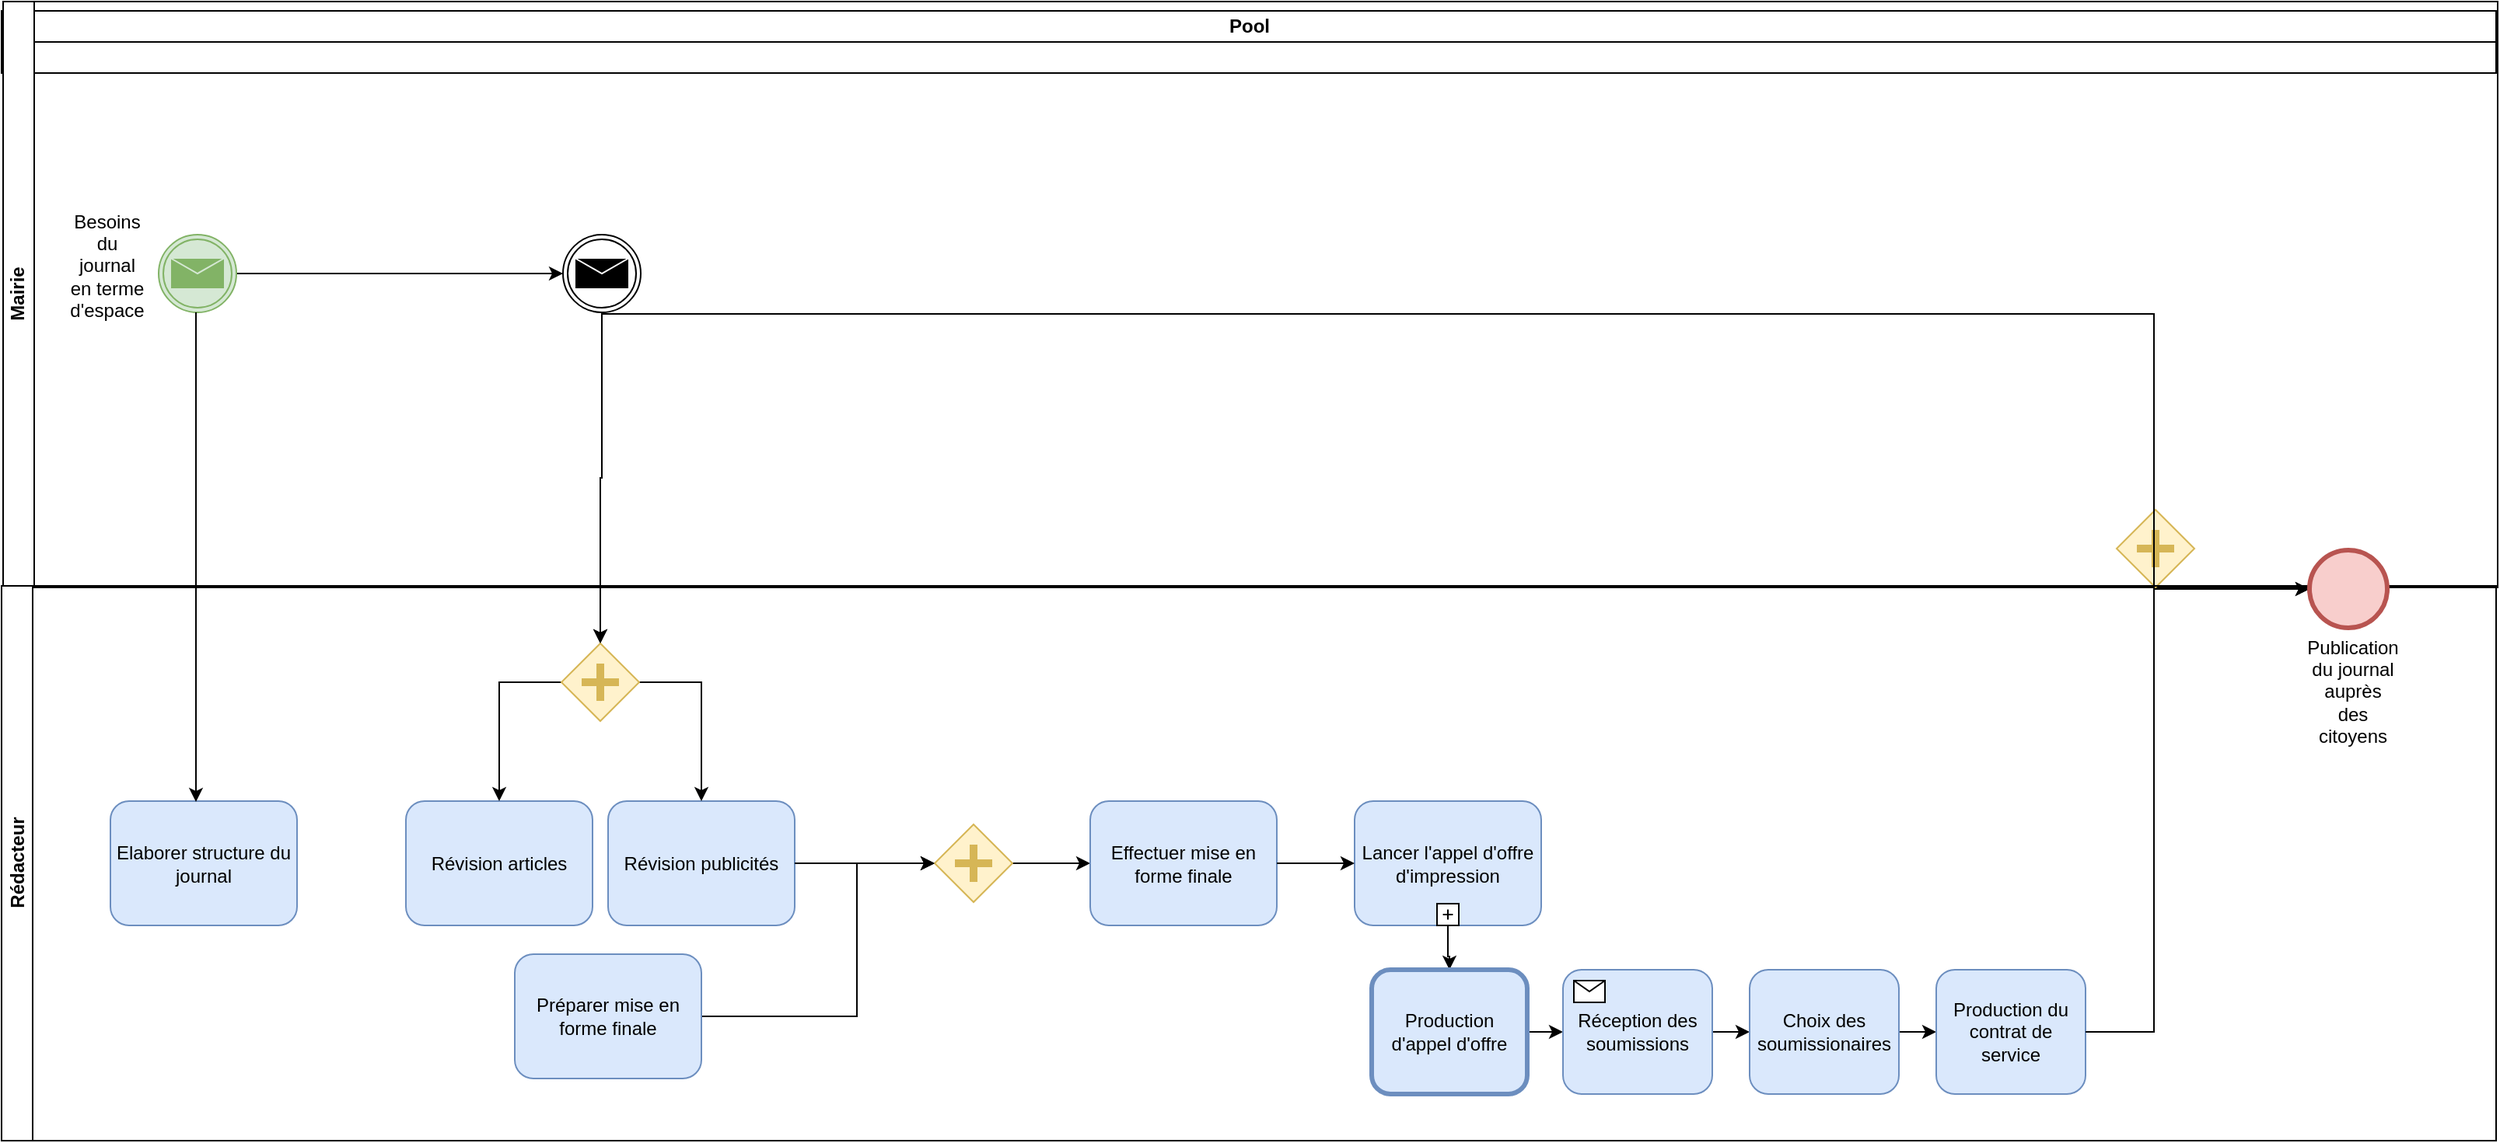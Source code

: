 <mxfile version="13.9.2" type="github">
  <diagram id="Xuyy6AfVwZVGyWw7SfYj" name="Page-1">
    <mxGraphModel dx="2020" dy="956" grid="1" gridSize="10" guides="1" tooltips="1" connect="1" arrows="1" fold="1" page="1" pageScale="1" pageWidth="1654" pageHeight="1169" math="0" shadow="0">
      <root>
        <mxCell id="0" />
        <mxCell id="1" parent="0" />
        <mxCell id="JgnCPHGrmHkcHbB0CMik-18" value="Pool" style="swimlane;html=1;childLayout=stackLayout;resizeParent=1;resizeParentMax=0;horizontal=1;startSize=20;horizontalStack=0;" vertex="1" parent="1">
          <mxGeometry x="26" y="143" width="1604" height="40" as="geometry" />
        </mxCell>
        <mxCell id="JgnCPHGrmHkcHbB0CMik-20" value="Mairie" style="swimlane;html=1;startSize=20;horizontal=0;" vertex="1" parent="1">
          <mxGeometry x="27" y="137" width="1604" height="377" as="geometry">
            <mxRectangle y="-80" width="30" height="60" as="alternateBounds" />
          </mxGeometry>
        </mxCell>
        <mxCell id="JgnCPHGrmHkcHbB0CMik-65" style="edgeStyle=orthogonalEdgeStyle;rounded=0;orthogonalLoop=1;jettySize=auto;html=1;entryX=0;entryY=0.5;entryDx=0;entryDy=0;" edge="1" parent="JgnCPHGrmHkcHbB0CMik-20" source="JgnCPHGrmHkcHbB0CMik-35" target="JgnCPHGrmHkcHbB0CMik-37">
          <mxGeometry relative="1" as="geometry" />
        </mxCell>
        <mxCell id="JgnCPHGrmHkcHbB0CMik-35" value="" style="shape=mxgraph.bpmn.shape;html=1;verticalLabelPosition=bottom;labelBackgroundColor=#ffffff;verticalAlign=top;align=center;perimeter=ellipsePerimeter;outlineConnect=0;outline=throwing;symbol=message;fillColor=#d5e8d4;strokeColor=#82b366;" vertex="1" parent="JgnCPHGrmHkcHbB0CMik-20">
          <mxGeometry x="100" y="150" width="50" height="50" as="geometry" />
        </mxCell>
        <mxCell id="JgnCPHGrmHkcHbB0CMik-37" value="" style="shape=mxgraph.bpmn.shape;html=1;verticalLabelPosition=bottom;labelBackgroundColor=#ffffff;verticalAlign=top;align=center;perimeter=ellipsePerimeter;outlineConnect=0;outline=throwing;symbol=message;" vertex="1" parent="JgnCPHGrmHkcHbB0CMik-20">
          <mxGeometry x="360" y="150" width="50" height="50" as="geometry" />
        </mxCell>
        <mxCell id="JgnCPHGrmHkcHbB0CMik-80" value="Besoins du journal en terme d&#39;espace" style="text;html=1;strokeColor=none;fillColor=none;align=center;verticalAlign=middle;whiteSpace=wrap;rounded=0;" vertex="1" parent="JgnCPHGrmHkcHbB0CMik-20">
          <mxGeometry x="47" y="160" width="40" height="20" as="geometry" />
        </mxCell>
        <mxCell id="JgnCPHGrmHkcHbB0CMik-82" value="" style="shape=mxgraph.bpmn.shape;html=1;verticalLabelPosition=bottom;labelBackgroundColor=#ffffff;verticalAlign=top;align=center;perimeter=rhombusPerimeter;background=gateway;outlineConnect=0;outline=none;symbol=parallelGw;fillColor=#fff2cc;strokeColor=#d6b656;" vertex="1" parent="JgnCPHGrmHkcHbB0CMik-20">
          <mxGeometry x="1359" y="327" width="50" height="50" as="geometry" />
        </mxCell>
        <mxCell id="JgnCPHGrmHkcHbB0CMik-19" value="Rédacteur" style="swimlane;html=1;startSize=20;horizontal=0;" vertex="1" parent="1">
          <mxGeometry x="26" y="513" width="1604" height="357" as="geometry" />
        </mxCell>
        <mxCell id="JgnCPHGrmHkcHbB0CMik-15" value="Elaborer structure du journal" style="shape=ext;rounded=1;html=1;whiteSpace=wrap;fillColor=#dae8fc;strokeColor=#6c8ebf;" vertex="1" parent="JgnCPHGrmHkcHbB0CMik-19">
          <mxGeometry x="70" y="138.5" width="120" height="80" as="geometry" />
        </mxCell>
        <mxCell id="JgnCPHGrmHkcHbB0CMik-38" value="Révision articles" style="shape=ext;rounded=1;html=1;whiteSpace=wrap;fillColor=#dae8fc;strokeColor=#6c8ebf;" vertex="1" parent="JgnCPHGrmHkcHbB0CMik-19">
          <mxGeometry x="260" y="138.5" width="120" height="80" as="geometry" />
        </mxCell>
        <mxCell id="JgnCPHGrmHkcHbB0CMik-41" value="Révision publicités" style="shape=ext;rounded=1;html=1;whiteSpace=wrap;fillColor=#dae8fc;strokeColor=#6c8ebf;" vertex="1" parent="JgnCPHGrmHkcHbB0CMik-19">
          <mxGeometry x="390" y="138.5" width="120" height="80" as="geometry" />
        </mxCell>
        <mxCell id="JgnCPHGrmHkcHbB0CMik-55" style="edgeStyle=orthogonalEdgeStyle;rounded=0;orthogonalLoop=1;jettySize=auto;html=1;entryX=0;entryY=0.5;entryDx=0;entryDy=0;" edge="1" parent="JgnCPHGrmHkcHbB0CMik-19" source="JgnCPHGrmHkcHbB0CMik-42" target="JgnCPHGrmHkcHbB0CMik-52">
          <mxGeometry relative="1" as="geometry">
            <Array as="points">
              <mxPoint x="550" y="277" />
              <mxPoint x="550" y="179" />
            </Array>
          </mxGeometry>
        </mxCell>
        <mxCell id="JgnCPHGrmHkcHbB0CMik-42" value="Préparer mise en forme finale" style="shape=ext;rounded=1;html=1;whiteSpace=wrap;fillColor=#dae8fc;strokeColor=#6c8ebf;" vertex="1" parent="JgnCPHGrmHkcHbB0CMik-19">
          <mxGeometry x="330" y="237" width="120" height="80" as="geometry" />
        </mxCell>
        <mxCell id="JgnCPHGrmHkcHbB0CMik-58" style="edgeStyle=orthogonalEdgeStyle;rounded=0;orthogonalLoop=1;jettySize=auto;html=1;entryX=0;entryY=0.5;entryDx=0;entryDy=0;" edge="1" parent="JgnCPHGrmHkcHbB0CMik-19" source="JgnCPHGrmHkcHbB0CMik-52">
          <mxGeometry relative="1" as="geometry">
            <mxPoint x="700" y="178.5" as="targetPoint" />
            <Array as="points">
              <mxPoint x="675" y="179" />
              <mxPoint x="700" y="179" />
            </Array>
          </mxGeometry>
        </mxCell>
        <mxCell id="JgnCPHGrmHkcHbB0CMik-52" value="" style="shape=mxgraph.bpmn.shape;html=1;verticalLabelPosition=bottom;labelBackgroundColor=#ffffff;verticalAlign=top;align=center;perimeter=rhombusPerimeter;background=gateway;outlineConnect=0;outline=none;symbol=parallelGw;fillColor=#fff2cc;strokeColor=#d6b656;" vertex="1" parent="JgnCPHGrmHkcHbB0CMik-19">
          <mxGeometry x="600" y="153.5" width="50" height="50" as="geometry" />
        </mxCell>
        <mxCell id="JgnCPHGrmHkcHbB0CMik-53" style="edgeStyle=orthogonalEdgeStyle;rounded=0;orthogonalLoop=1;jettySize=auto;html=1;entryX=0;entryY=0.5;entryDx=0;entryDy=0;" edge="1" parent="JgnCPHGrmHkcHbB0CMik-19" source="JgnCPHGrmHkcHbB0CMik-41" target="JgnCPHGrmHkcHbB0CMik-52">
          <mxGeometry relative="1" as="geometry">
            <mxPoint x="590" y="178.5" as="targetPoint" />
          </mxGeometry>
        </mxCell>
        <mxCell id="JgnCPHGrmHkcHbB0CMik-59" value="Effectuer mise en forme finale" style="shape=ext;rounded=1;html=1;whiteSpace=wrap;fillColor=#dae8fc;strokeColor=#6c8ebf;" vertex="1" parent="JgnCPHGrmHkcHbB0CMik-19">
          <mxGeometry x="700" y="138.5" width="120" height="80" as="geometry" />
        </mxCell>
        <mxCell id="JgnCPHGrmHkcHbB0CMik-61" value="Lancer l&#39;appel d&#39;offre d&#39;impression" style="html=1;whiteSpace=wrap;rounded=1;dropTarget=0;fillColor=#dae8fc;strokeColor=#6c8ebf;" vertex="1" parent="JgnCPHGrmHkcHbB0CMik-19">
          <mxGeometry x="870" y="138.5" width="120" height="80" as="geometry" />
        </mxCell>
        <mxCell id="JgnCPHGrmHkcHbB0CMik-62" value="" style="html=1;shape=plus;outlineConnect=0;" vertex="1" parent="JgnCPHGrmHkcHbB0CMik-61">
          <mxGeometry x="0.5" y="1" width="14" height="14" relative="1" as="geometry">
            <mxPoint x="-7" y="-14" as="offset" />
          </mxGeometry>
        </mxCell>
        <mxCell id="JgnCPHGrmHkcHbB0CMik-72" style="edgeStyle=orthogonalEdgeStyle;rounded=0;orthogonalLoop=1;jettySize=auto;html=1;entryX=0.5;entryY=0;entryDx=0;entryDy=0;" edge="1" parent="JgnCPHGrmHkcHbB0CMik-61" source="JgnCPHGrmHkcHbB0CMik-62" target="JgnCPHGrmHkcHbB0CMik-68">
          <mxGeometry relative="1" as="geometry" />
        </mxCell>
        <mxCell id="JgnCPHGrmHkcHbB0CMik-60" style="edgeStyle=orthogonalEdgeStyle;rounded=0;orthogonalLoop=1;jettySize=auto;html=1;" edge="1" parent="JgnCPHGrmHkcHbB0CMik-19" source="JgnCPHGrmHkcHbB0CMik-59" target="JgnCPHGrmHkcHbB0CMik-61">
          <mxGeometry relative="1" as="geometry">
            <mxPoint x="890" y="178.5" as="targetPoint" />
          </mxGeometry>
        </mxCell>
        <mxCell id="JgnCPHGrmHkcHbB0CMik-73" style="edgeStyle=orthogonalEdgeStyle;rounded=0;orthogonalLoop=1;jettySize=auto;html=1;" edge="1" parent="JgnCPHGrmHkcHbB0CMik-19" source="JgnCPHGrmHkcHbB0CMik-68" target="JgnCPHGrmHkcHbB0CMik-69">
          <mxGeometry relative="1" as="geometry" />
        </mxCell>
        <mxCell id="JgnCPHGrmHkcHbB0CMik-68" value="Production d&#39;appel d&#39;offre" style="shape=ext;rounded=1;html=1;whiteSpace=wrap;strokeWidth=3;fillColor=#dae8fc;strokeColor=#6c8ebf;" vertex="1" parent="JgnCPHGrmHkcHbB0CMik-19">
          <mxGeometry x="881" y="247" width="100" height="80" as="geometry" />
        </mxCell>
        <mxCell id="JgnCPHGrmHkcHbB0CMik-74" style="edgeStyle=orthogonalEdgeStyle;rounded=0;orthogonalLoop=1;jettySize=auto;html=1;entryX=0;entryY=0.5;entryDx=0;entryDy=0;" edge="1" parent="JgnCPHGrmHkcHbB0CMik-19" source="JgnCPHGrmHkcHbB0CMik-69" target="JgnCPHGrmHkcHbB0CMik-71">
          <mxGeometry relative="1" as="geometry" />
        </mxCell>
        <mxCell id="JgnCPHGrmHkcHbB0CMik-69" value="Réception des soumissions" style="html=1;whiteSpace=wrap;rounded=1;dropTarget=0;fillColor=#dae8fc;strokeColor=#6c8ebf;" vertex="1" parent="JgnCPHGrmHkcHbB0CMik-19">
          <mxGeometry x="1004" y="247" width="96" height="80" as="geometry" />
        </mxCell>
        <mxCell id="JgnCPHGrmHkcHbB0CMik-70" value="" style="html=1;shape=message;outlineConnect=0;" vertex="1" parent="JgnCPHGrmHkcHbB0CMik-69">
          <mxGeometry width="20" height="14" relative="1" as="geometry">
            <mxPoint x="7" y="7" as="offset" />
          </mxGeometry>
        </mxCell>
        <mxCell id="JgnCPHGrmHkcHbB0CMik-76" style="edgeStyle=orthogonalEdgeStyle;rounded=0;orthogonalLoop=1;jettySize=auto;html=1;entryX=0;entryY=0.5;entryDx=0;entryDy=0;" edge="1" parent="JgnCPHGrmHkcHbB0CMik-19" source="JgnCPHGrmHkcHbB0CMik-71" target="JgnCPHGrmHkcHbB0CMik-75">
          <mxGeometry relative="1" as="geometry" />
        </mxCell>
        <mxCell id="JgnCPHGrmHkcHbB0CMik-71" value="Choix des soumissionaires" style="shape=ext;rounded=1;html=1;whiteSpace=wrap;fillColor=#dae8fc;strokeColor=#6c8ebf;" vertex="1" parent="JgnCPHGrmHkcHbB0CMik-19">
          <mxGeometry x="1124" y="247" width="96" height="80" as="geometry" />
        </mxCell>
        <mxCell id="JgnCPHGrmHkcHbB0CMik-75" value="Production du contrat de service" style="shape=ext;rounded=1;html=1;whiteSpace=wrap;fillColor=#dae8fc;strokeColor=#6c8ebf;" vertex="1" parent="JgnCPHGrmHkcHbB0CMik-19">
          <mxGeometry x="1244" y="247" width="96" height="80" as="geometry" />
        </mxCell>
        <mxCell id="JgnCPHGrmHkcHbB0CMik-81" value="Publication du journal auprès des citoyens" style="text;html=1;strokeColor=none;fillColor=none;align=center;verticalAlign=middle;whiteSpace=wrap;rounded=0;" vertex="1" parent="JgnCPHGrmHkcHbB0CMik-19">
          <mxGeometry x="1492" y="58" width="40" height="20" as="geometry" />
        </mxCell>
        <mxCell id="JgnCPHGrmHkcHbB0CMik-39" style="edgeStyle=orthogonalEdgeStyle;rounded=0;orthogonalLoop=1;jettySize=auto;html=1;entryX=0.5;entryY=0;entryDx=0;entryDy=0;" edge="1" parent="1" source="JgnCPHGrmHkcHbB0CMik-47" target="JgnCPHGrmHkcHbB0CMik-38">
          <mxGeometry relative="1" as="geometry">
            <Array as="points">
              <mxPoint x="411" y="575" />
              <mxPoint x="346" y="575" />
            </Array>
          </mxGeometry>
        </mxCell>
        <mxCell id="JgnCPHGrmHkcHbB0CMik-40" style="edgeStyle=orthogonalEdgeStyle;rounded=0;orthogonalLoop=1;jettySize=auto;html=1;entryX=0.5;entryY=0;entryDx=0;entryDy=0;" edge="1" parent="1" source="JgnCPHGrmHkcHbB0CMik-47" target="JgnCPHGrmHkcHbB0CMik-41">
          <mxGeometry relative="1" as="geometry">
            <mxPoint x="536" y="660" as="targetPoint" />
            <Array as="points">
              <mxPoint x="411" y="575" />
              <mxPoint x="476" y="575" />
            </Array>
          </mxGeometry>
        </mxCell>
        <mxCell id="JgnCPHGrmHkcHbB0CMik-48" style="edgeStyle=orthogonalEdgeStyle;rounded=0;orthogonalLoop=1;jettySize=auto;html=1;entryX=0.5;entryY=0;entryDx=0;entryDy=0;" edge="1" parent="1" source="JgnCPHGrmHkcHbB0CMik-37" target="JgnCPHGrmHkcHbB0CMik-47">
          <mxGeometry relative="1" as="geometry">
            <mxPoint x="411" y="363" as="sourcePoint" />
            <mxPoint x="346" y="651.5" as="targetPoint" />
            <Array as="points" />
          </mxGeometry>
        </mxCell>
        <mxCell id="JgnCPHGrmHkcHbB0CMik-50" style="edgeStyle=orthogonalEdgeStyle;rounded=0;orthogonalLoop=1;jettySize=auto;html=1;" edge="1" parent="1" source="JgnCPHGrmHkcHbB0CMik-35">
          <mxGeometry relative="1" as="geometry">
            <mxPoint x="151" y="652" as="targetPoint" />
            <mxPoint x="151" y="363" as="sourcePoint" />
            <Array as="points">
              <mxPoint x="151" y="652" />
            </Array>
          </mxGeometry>
        </mxCell>
        <mxCell id="JgnCPHGrmHkcHbB0CMik-47" value="" style="shape=mxgraph.bpmn.shape;html=1;verticalLabelPosition=bottom;labelBackgroundColor=#ffffff;verticalAlign=top;align=center;perimeter=rhombusPerimeter;background=gateway;outlineConnect=0;outline=none;symbol=parallelGw;fillColor=#fff2cc;strokeColor=#d6b656;" vertex="1" parent="1">
          <mxGeometry x="386" y="550" width="50" height="50" as="geometry" />
        </mxCell>
        <mxCell id="JgnCPHGrmHkcHbB0CMik-51" style="edgeStyle=orthogonalEdgeStyle;rounded=0;orthogonalLoop=1;jettySize=auto;html=1;entryX=0.5;entryY=0;entryDx=0;entryDy=0;" edge="1" parent="1" source="JgnCPHGrmHkcHbB0CMik-37" target="JgnCPHGrmHkcHbB0CMik-47">
          <mxGeometry relative="1" as="geometry">
            <mxPoint x="476" y="651.5" as="targetPoint" />
            <mxPoint x="411" y="363" as="sourcePoint" />
            <Array as="points" />
          </mxGeometry>
        </mxCell>
        <mxCell id="JgnCPHGrmHkcHbB0CMik-77" style="edgeStyle=orthogonalEdgeStyle;rounded=0;orthogonalLoop=1;jettySize=auto;html=1;entryX=0;entryY=0.5;entryDx=0;entryDy=0;" edge="1" parent="1" source="JgnCPHGrmHkcHbB0CMik-75" target="JgnCPHGrmHkcHbB0CMik-79">
          <mxGeometry relative="1" as="geometry">
            <mxPoint x="1410" y="480" as="targetPoint" />
            <Array as="points">
              <mxPoint x="1410" y="800" />
              <mxPoint x="1410" y="515" />
            </Array>
          </mxGeometry>
        </mxCell>
        <mxCell id="JgnCPHGrmHkcHbB0CMik-78" style="edgeStyle=orthogonalEdgeStyle;rounded=0;orthogonalLoop=1;jettySize=auto;html=1;" edge="1" parent="1" source="JgnCPHGrmHkcHbB0CMik-37" target="JgnCPHGrmHkcHbB0CMik-79">
          <mxGeometry relative="1" as="geometry">
            <mxPoint x="1410" y="450" as="targetPoint" />
            <Array as="points">
              <mxPoint x="1410" y="338" />
              <mxPoint x="1410" y="515" />
            </Array>
          </mxGeometry>
        </mxCell>
        <mxCell id="JgnCPHGrmHkcHbB0CMik-79" value="" style="shape=mxgraph.bpmn.shape;html=1;verticalLabelPosition=bottom;labelBackgroundColor=#ffffff;verticalAlign=top;align=center;perimeter=ellipsePerimeter;outlineConnect=0;outline=end;symbol=general;fillColor=#f8cecc;strokeColor=#b85450;" vertex="1" parent="1">
          <mxGeometry x="1510" y="490" width="50" height="50" as="geometry" />
        </mxCell>
      </root>
    </mxGraphModel>
  </diagram>
</mxfile>
